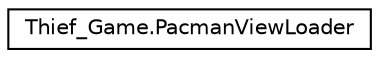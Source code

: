 digraph "Иерархия классов. Графический вид."
{
 // LATEX_PDF_SIZE
  edge [fontname="Helvetica",fontsize="10",labelfontname="Helvetica",labelfontsize="10"];
  node [fontname="Helvetica",fontsize="10",shape=record];
  rankdir="LR";
  Node0 [label="Thief_Game.PacmanViewLoader",height=0.2,width=0.4,color="black", fillcolor="white", style="filled",URL="$class_thief___game_1_1_pacman_view_loader.html",tooltip="Класс загрузки спрайта игрового персонажа"];
}
